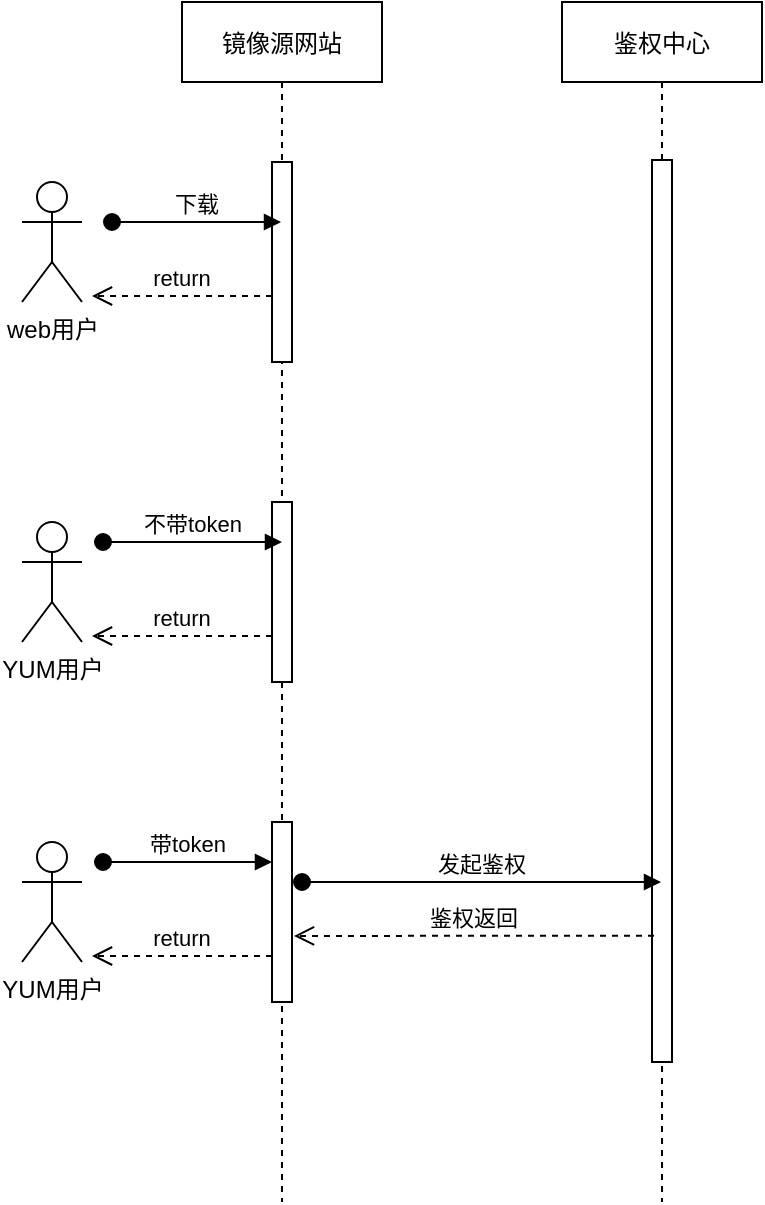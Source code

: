 <mxfile version="20.2.8" type="github">
  <diagram id="kgpKYQtTHZ0yAKxKKP6v" name="Page-1">
    <mxGraphModel dx="1422" dy="839" grid="1" gridSize="10" guides="1" tooltips="1" connect="1" arrows="1" fold="1" page="1" pageScale="1" pageWidth="850" pageHeight="1100" math="0" shadow="0">
      <root>
        <mxCell id="0" />
        <mxCell id="1" parent="0" />
        <mxCell id="3nuBFxr9cyL0pnOWT2aG-1" value="镜像源网站" style="shape=umlLifeline;perimeter=lifelinePerimeter;container=1;collapsible=0;recursiveResize=0;rounded=0;shadow=0;strokeWidth=1;" parent="1" vertex="1">
          <mxGeometry x="270" y="160" width="100" height="600" as="geometry" />
        </mxCell>
        <mxCell id="3nuBFxr9cyL0pnOWT2aG-2" value="" style="points=[];perimeter=orthogonalPerimeter;rounded=0;shadow=0;strokeWidth=1;" parent="3nuBFxr9cyL0pnOWT2aG-1" vertex="1">
          <mxGeometry x="45" y="80" width="10" height="100" as="geometry" />
        </mxCell>
        <mxCell id="3nuBFxr9cyL0pnOWT2aG-3" value="下载" style="verticalAlign=bottom;startArrow=oval;endArrow=block;startSize=8;shadow=0;strokeWidth=1;" parent="3nuBFxr9cyL0pnOWT2aG-1" target="3nuBFxr9cyL0pnOWT2aG-1" edge="1">
          <mxGeometry relative="1" as="geometry">
            <mxPoint x="-35" y="110" as="sourcePoint" />
          </mxGeometry>
        </mxCell>
        <mxCell id="3nuBFxr9cyL0pnOWT2aG-7" value="return" style="verticalAlign=bottom;endArrow=open;dashed=1;endSize=8;shadow=0;strokeWidth=1;" parent="3nuBFxr9cyL0pnOWT2aG-1" edge="1">
          <mxGeometry relative="1" as="geometry">
            <mxPoint x="-45" y="147" as="targetPoint" />
            <mxPoint x="45" y="147" as="sourcePoint" />
          </mxGeometry>
        </mxCell>
        <mxCell id="oyXBVXJTFilU4FcnGhCo-10" value="" style="points=[];perimeter=orthogonalPerimeter;rounded=0;shadow=0;strokeWidth=1;" vertex="1" parent="3nuBFxr9cyL0pnOWT2aG-1">
          <mxGeometry x="45" y="250" width="10" height="90" as="geometry" />
        </mxCell>
        <mxCell id="oyXBVXJTFilU4FcnGhCo-8" value="return" style="verticalAlign=bottom;endArrow=open;dashed=1;endSize=8;shadow=0;strokeWidth=1;exitX=0;exitY=0.744;exitDx=0;exitDy=0;exitPerimeter=0;" edge="1" parent="3nuBFxr9cyL0pnOWT2aG-1" source="oyXBVXJTFilU4FcnGhCo-10">
          <mxGeometry relative="1" as="geometry">
            <mxPoint x="-45" y="317" as="targetPoint" />
            <mxPoint x="35" y="317" as="sourcePoint" />
          </mxGeometry>
        </mxCell>
        <mxCell id="oyXBVXJTFilU4FcnGhCo-7" value="不带token" style="verticalAlign=bottom;startArrow=oval;endArrow=block;startSize=8;shadow=0;strokeWidth=1;" edge="1" parent="3nuBFxr9cyL0pnOWT2aG-1">
          <mxGeometry relative="1" as="geometry">
            <mxPoint x="-39.5" y="270" as="sourcePoint" />
            <mxPoint x="50" y="270" as="targetPoint" />
          </mxGeometry>
        </mxCell>
        <mxCell id="oyXBVXJTFilU4FcnGhCo-14" value="" style="points=[];perimeter=orthogonalPerimeter;rounded=0;shadow=0;strokeWidth=1;" vertex="1" parent="3nuBFxr9cyL0pnOWT2aG-1">
          <mxGeometry x="45" y="410" width="10" height="90" as="geometry" />
        </mxCell>
        <mxCell id="3nuBFxr9cyL0pnOWT2aG-5" value="鉴权中心" style="shape=umlLifeline;perimeter=lifelinePerimeter;container=1;collapsible=0;recursiveResize=0;rounded=0;shadow=0;strokeWidth=1;" parent="1" vertex="1">
          <mxGeometry x="460" y="160" width="100" height="600" as="geometry" />
        </mxCell>
        <mxCell id="3nuBFxr9cyL0pnOWT2aG-6" value="" style="points=[];perimeter=orthogonalPerimeter;rounded=0;shadow=0;strokeWidth=1;" parent="3nuBFxr9cyL0pnOWT2aG-5" vertex="1">
          <mxGeometry x="45" y="79" width="10" height="451" as="geometry" />
        </mxCell>
        <mxCell id="oyXBVXJTFilU4FcnGhCo-1" value="web用户" style="shape=umlActor;verticalLabelPosition=bottom;verticalAlign=top;html=1;outlineConnect=0;" vertex="1" parent="1">
          <mxGeometry x="190" y="250" width="30" height="60" as="geometry" />
        </mxCell>
        <mxCell id="oyXBVXJTFilU4FcnGhCo-9" value="YUM用户" style="shape=umlActor;verticalLabelPosition=bottom;verticalAlign=top;html=1;outlineConnect=0;" vertex="1" parent="1">
          <mxGeometry x="190" y="420" width="30" height="60" as="geometry" />
        </mxCell>
        <mxCell id="oyXBVXJTFilU4FcnGhCo-15" value="return" style="verticalAlign=bottom;endArrow=open;dashed=1;endSize=8;shadow=0;strokeWidth=1;exitX=0;exitY=0.744;exitDx=0;exitDy=0;exitPerimeter=0;" edge="1" parent="1" source="oyXBVXJTFilU4FcnGhCo-14">
          <mxGeometry relative="1" as="geometry">
            <mxPoint x="225" y="637" as="targetPoint" />
            <mxPoint x="35" y="477" as="sourcePoint" />
          </mxGeometry>
        </mxCell>
        <mxCell id="oyXBVXJTFilU4FcnGhCo-16" value="带token" style="verticalAlign=bottom;startArrow=oval;endArrow=block;startSize=8;shadow=0;strokeWidth=1;" edge="1" parent="1">
          <mxGeometry relative="1" as="geometry">
            <mxPoint x="230.5" y="590" as="sourcePoint" />
            <mxPoint x="315" y="590" as="targetPoint" />
          </mxGeometry>
        </mxCell>
        <mxCell id="oyXBVXJTFilU4FcnGhCo-17" value="YUM用户" style="shape=umlActor;verticalLabelPosition=bottom;verticalAlign=top;html=1;outlineConnect=0;" vertex="1" parent="1">
          <mxGeometry x="190" y="580" width="30" height="60" as="geometry" />
        </mxCell>
        <mxCell id="oyXBVXJTFilU4FcnGhCo-18" value="发起鉴权" style="verticalAlign=bottom;startArrow=oval;endArrow=block;startSize=8;shadow=0;strokeWidth=1;" edge="1" parent="1" target="3nuBFxr9cyL0pnOWT2aG-5">
          <mxGeometry relative="1" as="geometry">
            <mxPoint x="330" y="600" as="sourcePoint" />
            <mxPoint x="325" y="600" as="targetPoint" />
          </mxGeometry>
        </mxCell>
        <mxCell id="oyXBVXJTFilU4FcnGhCo-19" value="鉴权返回" style="verticalAlign=bottom;endArrow=open;dashed=1;endSize=8;shadow=0;strokeWidth=1;entryX=1.1;entryY=0.633;entryDx=0;entryDy=0;entryPerimeter=0;exitX=0.1;exitY=0.86;exitDx=0;exitDy=0;exitPerimeter=0;" edge="1" parent="1" source="3nuBFxr9cyL0pnOWT2aG-6" target="oyXBVXJTFilU4FcnGhCo-14">
          <mxGeometry relative="1" as="geometry">
            <mxPoint x="235" y="647" as="targetPoint" />
            <mxPoint x="500" y="627" as="sourcePoint" />
          </mxGeometry>
        </mxCell>
      </root>
    </mxGraphModel>
  </diagram>
</mxfile>
